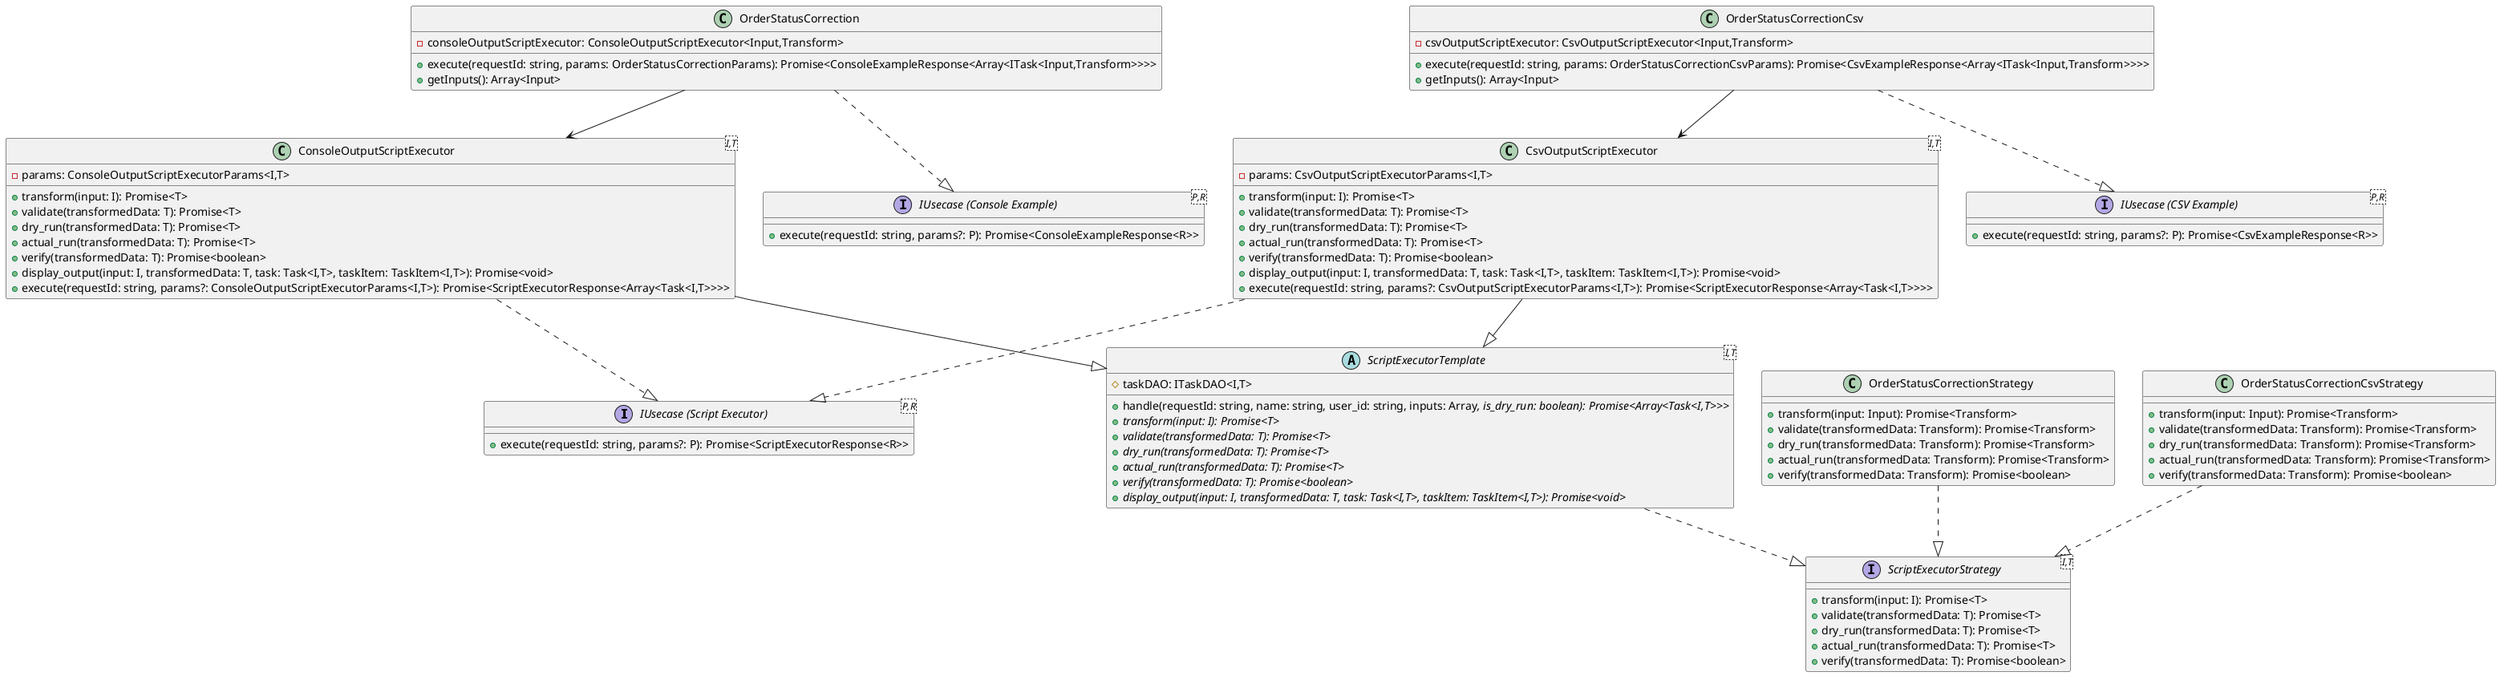 @startuml UseCase Class Diagram

interface "IUsecase (Script Executor)"<P,R> {
  +execute(requestId: string, params?: P): Promise<ScriptExecutorResponse<R>>
}

interface "IUsecase (CSV Example)"<P,R> {
  +execute(requestId: string, params?: P): Promise<CsvExampleResponse<R>>
}

interface "IUsecase (Console Example)"<P,R> {
  +execute(requestId: string, params?: P): Promise<ConsoleExampleResponse<R>>
}

interface ScriptExecutorStrategy<I,T> {
  +transform(input: I): Promise<T>
  +validate(transformedData: T): Promise<T>
  +dry_run(transformedData: T): Promise<T>
  +actual_run(transformedData: T): Promise<T>
  +verify(transformedData: T): Promise<boolean>
}

' Abstract Classes
abstract class ScriptExecutorTemplate<I,T> {
  #taskDAO: ITaskDAO<I,T>
  +handle(requestId: string, name: string, user_id: string, inputs: Array<I>, is_dry_run: boolean): Promise<Array<Task<I,T>>>
  {abstract} +transform(input: I): Promise<T>
  {abstract} +validate(transformedData: T): Promise<T>
  {abstract} +dry_run(transformedData: T): Promise<T>
  {abstract} +actual_run(transformedData: T): Promise<T>
  {abstract} +verify(transformedData: T): Promise<boolean>
  {abstract} +display_output(input: I, transformedData: T, task: Task<I,T>, taskItem: TaskItem<I,T>): Promise<void>
}

' Concrete Classes
class ConsoleOutputScriptExecutor<I,T> {
  -params: ConsoleOutputScriptExecutorParams<I,T>
  +transform(input: I): Promise<T>
  +validate(transformedData: T): Promise<T>
  +dry_run(transformedData: T): Promise<T>
  +actual_run(transformedData: T): Promise<T>
  +verify(transformedData: T): Promise<boolean>
  +display_output(input: I, transformedData: T, task: Task<I,T>, taskItem: TaskItem<I,T>): Promise<void>
  +execute(requestId: string, params?: ConsoleOutputScriptExecutorParams<I,T>): Promise<ScriptExecutorResponse<Array<Task<I,T>>>>
}

class CsvOutputScriptExecutor<I,T> {
  -params: CsvOutputScriptExecutorParams<I,T>
  +transform(input: I): Promise<T>
  +validate(transformedData: T): Promise<T>
  +dry_run(transformedData: T): Promise<T>
  +actual_run(transformedData: T): Promise<T>
  +verify(transformedData: T): Promise<boolean>
  +display_output(input: I, transformedData: T, task: Task<I,T>, taskItem: TaskItem<I,T>): Promise<void>
  +execute(requestId: string, params?: CsvOutputScriptExecutorParams<I,T>): Promise<ScriptExecutorResponse<Array<Task<I,T>>>>
}

class OrderStatusCorrection {
  -consoleOutputScriptExecutor: ConsoleOutputScriptExecutor<Input,Transform>
  +execute(requestId: string, params: OrderStatusCorrectionParams): Promise<ConsoleExampleResponse<Array<ITask<Input,Transform>>>>
  +getInputs(): Array<Input>
}

class OrderStatusCorrectionCsv {
  -csvOutputScriptExecutor: CsvOutputScriptExecutor<Input,Transform>
  +execute(requestId: string, params: OrderStatusCorrectionCsvParams): Promise<CsvExampleResponse<Array<ITask<Input,Transform>>>>
  +getInputs(): Array<Input>
}

class OrderStatusCorrectionStrategy {
  +transform(input: Input): Promise<Transform>
  +validate(transformedData: Transform): Promise<Transform>
  +dry_run(transformedData: Transform): Promise<Transform>
  +actual_run(transformedData: Transform): Promise<Transform>
  +verify(transformedData: Transform): Promise<boolean>
}

class OrderStatusCorrectionCsvStrategy {
  +transform(input: Input): Promise<Transform>
  +validate(transformedData: Transform): Promise<Transform>
  +dry_run(transformedData: Transform): Promise<Transform>
  +actual_run(transformedData: Transform): Promise<Transform>
  +verify(transformedData: Transform): Promise<boolean>
}

' Relationships
ScriptExecutorTemplate ..|> ScriptExecutorStrategy
ConsoleOutputScriptExecutor --|> ScriptExecutorTemplate
ConsoleOutputScriptExecutor ..|> "IUsecase (Script Executor)"
CsvOutputScriptExecutor --|> ScriptExecutorTemplate  
CsvOutputScriptExecutor ..|> "IUsecase (Script Executor)"
OrderStatusCorrection ..|> "IUsecase (Console Example)"
OrderStatusCorrectionCsv ..|> "IUsecase (CSV Example)"
OrderStatusCorrectionStrategy ..|> ScriptExecutorStrategy
OrderStatusCorrectionCsvStrategy ..|> ScriptExecutorStrategy

OrderStatusCorrection --> ConsoleOutputScriptExecutor
OrderStatusCorrectionCsv --> CsvOutputScriptExecutor

@enduml
